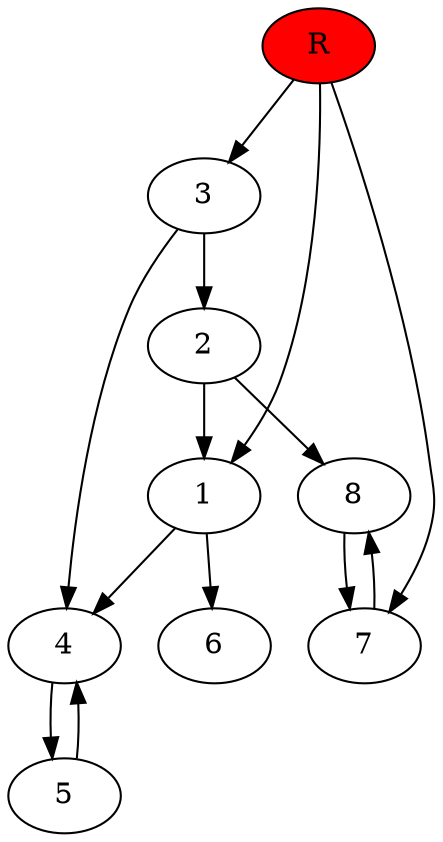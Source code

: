 digraph prb31249 {
	1
	2
	3
	4
	5
	6
	7
	8
	R [fillcolor="#ff0000" style=filled]
	1 -> 4
	1 -> 6
	2 -> 1
	2 -> 8
	3 -> 2
	3 -> 4
	4 -> 5
	5 -> 4
	7 -> 8
	8 -> 7
	R -> 1
	R -> 3
	R -> 7
}
